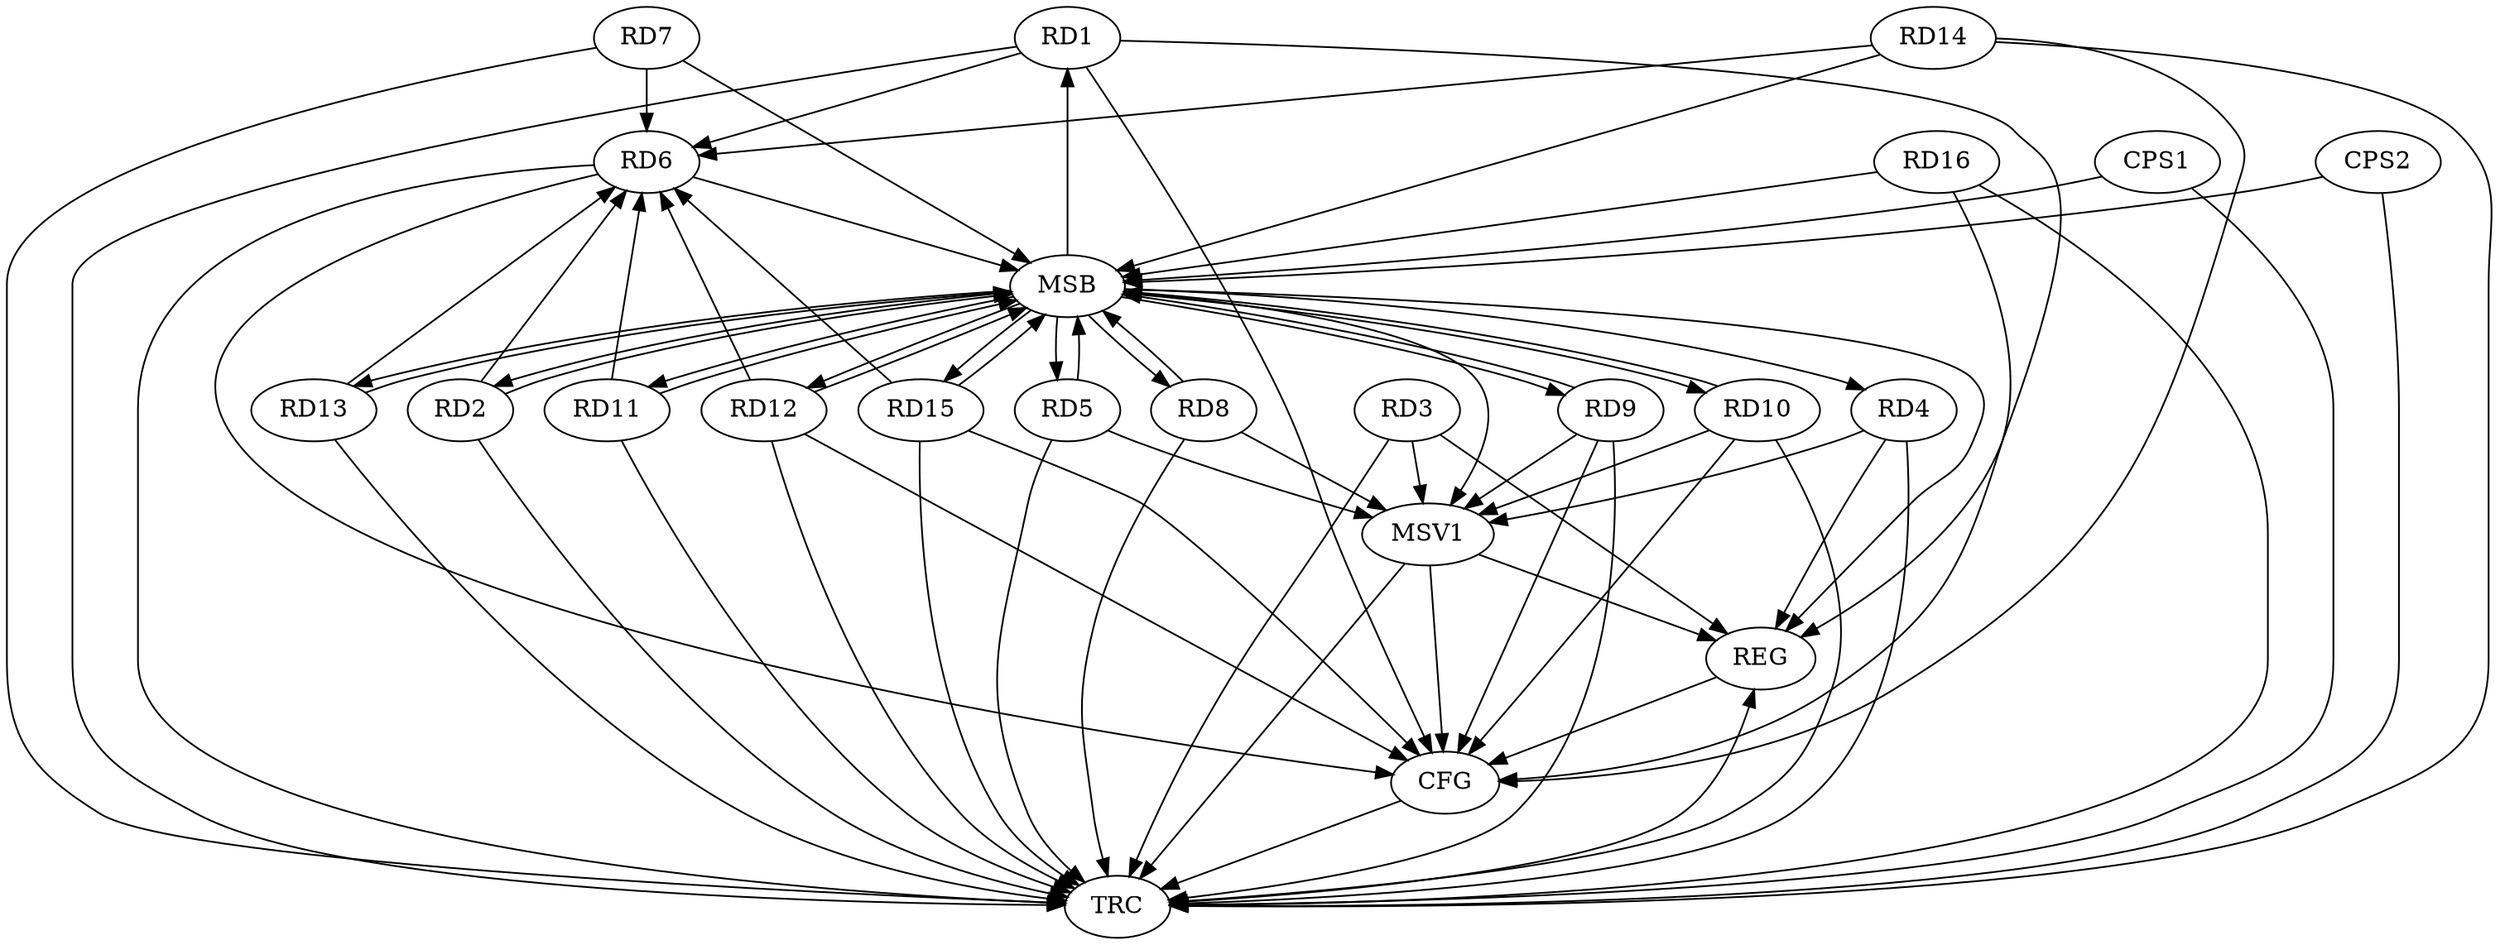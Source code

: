 strict digraph G {
  RD1 [ label="RD1" ];
  RD2 [ label="RD2" ];
  RD3 [ label="RD3" ];
  RD4 [ label="RD4" ];
  RD5 [ label="RD5" ];
  RD6 [ label="RD6" ];
  RD7 [ label="RD7" ];
  RD8 [ label="RD8" ];
  RD9 [ label="RD9" ];
  RD10 [ label="RD10" ];
  RD11 [ label="RD11" ];
  RD12 [ label="RD12" ];
  RD13 [ label="RD13" ];
  RD14 [ label="RD14" ];
  RD15 [ label="RD15" ];
  RD16 [ label="RD16" ];
  CPS1 [ label="CPS1" ];
  CPS2 [ label="CPS2" ];
  REG [ label="REG" ];
  MSB [ label="MSB" ];
  CFG [ label="CFG" ];
  TRC [ label="TRC" ];
  MSV1 [ label="MSV1" ];
  RD1 -> REG;
  RD3 -> REG;
  RD4 -> REG;
  RD2 -> MSB;
  MSB -> REG;
  RD5 -> MSB;
  MSB -> RD12;
  RD6 -> MSB;
  MSB -> RD5;
  MSB -> RD10;
  RD7 -> MSB;
  MSB -> RD4;
  MSB -> RD15;
  RD8 -> MSB;
  MSB -> RD13;
  RD9 -> MSB;
  RD10 -> MSB;
  RD11 -> MSB;
  RD12 -> MSB;
  RD13 -> MSB;
  MSB -> RD2;
  MSB -> RD8;
  RD14 -> MSB;
  RD15 -> MSB;
  MSB -> RD11;
  RD16 -> MSB;
  MSB -> RD1;
  CPS1 -> MSB;
  CPS2 -> MSB;
  MSB -> RD9;
  RD14 -> CFG;
  RD9 -> CFG;
  RD1 -> CFG;
  RD6 -> CFG;
  RD12 -> CFG;
  RD10 -> CFG;
  RD15 -> CFG;
  RD16 -> CFG;
  REG -> CFG;
  RD1 -> TRC;
  RD2 -> TRC;
  RD3 -> TRC;
  RD4 -> TRC;
  RD5 -> TRC;
  RD6 -> TRC;
  RD7 -> TRC;
  RD8 -> TRC;
  RD9 -> TRC;
  RD10 -> TRC;
  RD11 -> TRC;
  RD12 -> TRC;
  RD13 -> TRC;
  RD14 -> TRC;
  RD15 -> TRC;
  RD16 -> TRC;
  CPS1 -> TRC;
  CPS2 -> TRC;
  CFG -> TRC;
  TRC -> REG;
  RD15 -> RD6;
  RD2 -> RD6;
  RD12 -> RD6;
  RD13 -> RD6;
  RD7 -> RD6;
  RD1 -> RD6;
  RD14 -> RD6;
  RD11 -> RD6;
  RD3 -> MSV1;
  MSB -> MSV1;
  RD8 -> MSV1;
  RD5 -> MSV1;
  RD10 -> MSV1;
  RD4 -> MSV1;
  RD9 -> MSV1;
  MSV1 -> REG;
  MSV1 -> TRC;
  MSV1 -> CFG;
}
